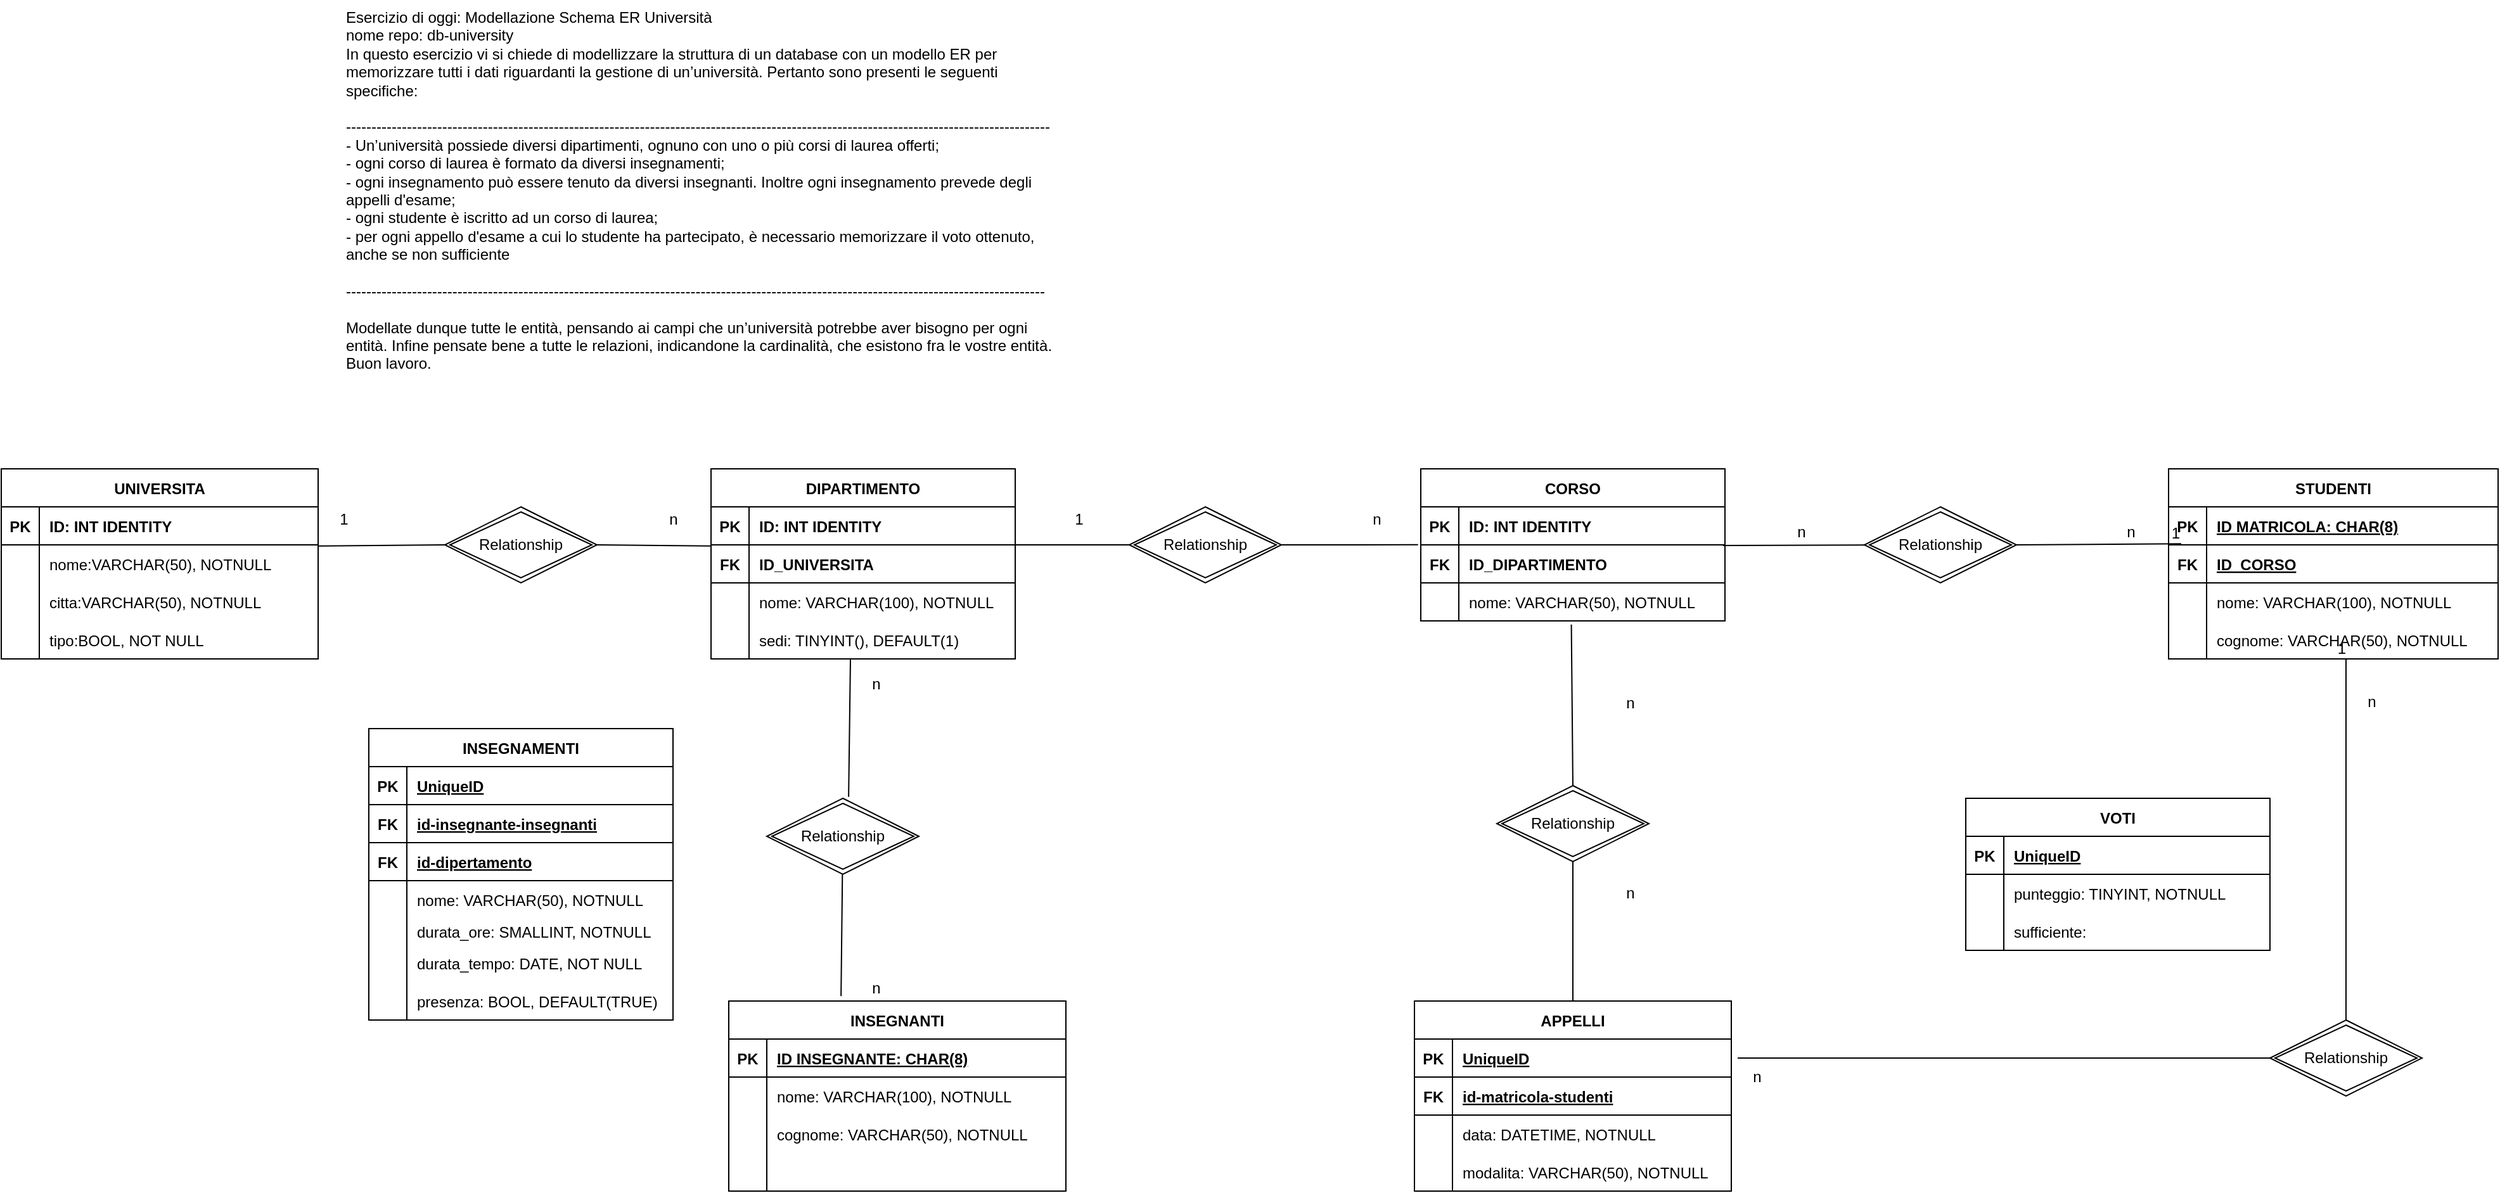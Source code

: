 <mxfile version="20.7.3" type="device" pages="2"><diagram id="l1JfomQBx6-PSJpJHyX_" name="Pagina-1"><mxGraphModel dx="3055" dy="1168" grid="1" gridSize="10" guides="1" tooltips="1" connect="1" arrows="1" fold="1" page="1" pageScale="1" pageWidth="827" pageHeight="1169" math="0" shadow="0"><root><mxCell id="0"/><mxCell id="1" parent="0"/><mxCell id="r5b_RyFG96KMBuVX0cpk-1" value="Esercizio di oggi: Modellazione Schema ER Università&lt;br&gt;nome repo: db-university&lt;br&gt;In questo esercizio vi si chiede di modellizzare la struttura di un database con un modello ER per memorizzare tutti i dati riguardanti la gestione di un’università. Pertanto sono presenti le seguenti specifiche:&lt;br&gt;&lt;br&gt;-------------------------------------------------------------------------------------------------------------------------------------------&lt;br&gt;- Un’università possiede diversi dipartimenti, ognuno con uno o più corsi di laurea offerti;&lt;br&gt;- ogni corso di laurea è formato da diversi insegnamenti;&lt;br&gt;- ogni insegnamento può essere tenuto da diversi insegnanti. Inoltre ogni insegnamento prevede degli appelli d'esame;&lt;br&gt;- ogni studente è iscritto ad un corso di laurea;&lt;br&gt;- per ogni appello d'esame a cui lo studente ha partecipato, è necessario memorizzare il voto ottenuto, anche se non sufficiente&lt;br&gt;&lt;br&gt;------------------------------------------------------------------------------------------------------------------------------------------&lt;br&gt;&lt;br&gt;Modellate dunque tutte le entità, pensando ai campi che un’università potrebbe aver bisogno per ogni entità. Infine pensate bene a tutte le relazioni, indicandone la cardinalità, che esistono fra le vostre entità.&lt;br&gt;Buon lavoro." style="text;whiteSpace=wrap;html=1;movable=0;resizable=0;rotatable=0;deletable=0;editable=0;connectable=0;" parent="1" vertex="1"><mxGeometry x="20" y="30" width="560" height="250" as="geometry"/></mxCell><mxCell id="r5b_RyFG96KMBuVX0cpk-8" value="UNIVERSITA" style="shape=table;startSize=30;container=1;collapsible=1;childLayout=tableLayout;fixedRows=1;rowLines=0;fontStyle=1;align=center;resizeLast=1;movable=1;resizable=1;rotatable=1;deletable=1;editable=1;connectable=1;" parent="1" vertex="1"><mxGeometry x="-250" y="400" width="250" height="150" as="geometry"/></mxCell><mxCell id="r5b_RyFG96KMBuVX0cpk-9" value="" style="shape=tableRow;horizontal=0;startSize=0;swimlaneHead=0;swimlaneBody=0;fillColor=none;collapsible=0;dropTarget=0;points=[[0,0.5],[1,0.5]];portConstraint=eastwest;top=0;left=0;right=0;bottom=1;movable=1;resizable=1;rotatable=1;deletable=1;editable=1;connectable=1;" parent="r5b_RyFG96KMBuVX0cpk-8" vertex="1"><mxGeometry y="30" width="250" height="30" as="geometry"/></mxCell><mxCell id="r5b_RyFG96KMBuVX0cpk-10" value="PK" style="shape=partialRectangle;connectable=1;fillColor=none;top=0;left=0;bottom=0;right=0;fontStyle=1;overflow=hidden;movable=1;resizable=1;rotatable=1;deletable=1;editable=1;" parent="r5b_RyFG96KMBuVX0cpk-9" vertex="1"><mxGeometry width="30" height="30" as="geometry"><mxRectangle width="30" height="30" as="alternateBounds"/></mxGeometry></mxCell><mxCell id="r5b_RyFG96KMBuVX0cpk-11" value="ID: INT IDENTITY" style="shape=partialRectangle;connectable=1;fillColor=none;top=0;left=0;bottom=0;right=0;align=left;spacingLeft=6;fontStyle=1;overflow=hidden;movable=1;resizable=1;rotatable=1;deletable=1;editable=1;" parent="r5b_RyFG96KMBuVX0cpk-9" vertex="1"><mxGeometry x="30" width="220" height="30" as="geometry"><mxRectangle width="220" height="30" as="alternateBounds"/></mxGeometry></mxCell><mxCell id="r5b_RyFG96KMBuVX0cpk-12" value="" style="shape=tableRow;horizontal=0;startSize=0;swimlaneHead=0;swimlaneBody=0;fillColor=none;collapsible=0;dropTarget=0;points=[[0,0.5],[1,0.5]];portConstraint=eastwest;top=0;left=0;right=0;bottom=0;movable=1;resizable=1;rotatable=1;deletable=1;editable=1;connectable=1;" parent="r5b_RyFG96KMBuVX0cpk-8" vertex="1"><mxGeometry y="60" width="250" height="30" as="geometry"/></mxCell><mxCell id="r5b_RyFG96KMBuVX0cpk-13" value="" style="shape=partialRectangle;connectable=1;fillColor=none;top=0;left=0;bottom=0;right=0;editable=1;overflow=hidden;movable=1;resizable=1;rotatable=1;deletable=1;" parent="r5b_RyFG96KMBuVX0cpk-12" vertex="1"><mxGeometry width="30" height="30" as="geometry"><mxRectangle width="30" height="30" as="alternateBounds"/></mxGeometry></mxCell><mxCell id="r5b_RyFG96KMBuVX0cpk-14" value="nome:VARCHAR(50), NOTNULL" style="shape=partialRectangle;connectable=1;fillColor=none;top=0;left=0;bottom=0;right=0;align=left;spacingLeft=6;overflow=hidden;movable=1;resizable=1;rotatable=1;deletable=1;editable=1;" parent="r5b_RyFG96KMBuVX0cpk-12" vertex="1"><mxGeometry x="30" width="220" height="30" as="geometry"><mxRectangle width="220" height="30" as="alternateBounds"/></mxGeometry></mxCell><mxCell id="r5b_RyFG96KMBuVX0cpk-15" value="" style="shape=tableRow;horizontal=0;startSize=0;swimlaneHead=0;swimlaneBody=0;fillColor=none;collapsible=0;dropTarget=0;points=[[0,0.5],[1,0.5]];portConstraint=eastwest;top=0;left=0;right=0;bottom=0;movable=1;resizable=1;rotatable=1;deletable=1;editable=1;connectable=1;" parent="r5b_RyFG96KMBuVX0cpk-8" vertex="1"><mxGeometry y="90" width="250" height="30" as="geometry"/></mxCell><mxCell id="r5b_RyFG96KMBuVX0cpk-16" value="" style="shape=partialRectangle;connectable=1;fillColor=none;top=0;left=0;bottom=0;right=0;editable=1;overflow=hidden;movable=1;resizable=1;rotatable=1;deletable=1;" parent="r5b_RyFG96KMBuVX0cpk-15" vertex="1"><mxGeometry width="30" height="30" as="geometry"><mxRectangle width="30" height="30" as="alternateBounds"/></mxGeometry></mxCell><mxCell id="r5b_RyFG96KMBuVX0cpk-17" value="citta:VARCHAR(50), NOTNULL" style="shape=partialRectangle;connectable=1;fillColor=none;top=0;left=0;bottom=0;right=0;align=left;spacingLeft=6;overflow=hidden;movable=1;resizable=1;rotatable=1;deletable=1;editable=1;" parent="r5b_RyFG96KMBuVX0cpk-15" vertex="1"><mxGeometry x="30" width="220" height="30" as="geometry"><mxRectangle width="220" height="30" as="alternateBounds"/></mxGeometry></mxCell><mxCell id="r5b_RyFG96KMBuVX0cpk-18" value="" style="shape=tableRow;horizontal=0;startSize=0;swimlaneHead=0;swimlaneBody=0;fillColor=none;collapsible=0;dropTarget=0;points=[[0,0.5],[1,0.5]];portConstraint=eastwest;top=0;left=0;right=0;bottom=0;movable=1;resizable=1;rotatable=1;deletable=1;editable=1;connectable=1;" parent="r5b_RyFG96KMBuVX0cpk-8" vertex="1"><mxGeometry y="120" width="250" height="30" as="geometry"/></mxCell><mxCell id="r5b_RyFG96KMBuVX0cpk-19" value="" style="shape=partialRectangle;connectable=1;fillColor=none;top=0;left=0;bottom=0;right=0;editable=1;overflow=hidden;movable=1;resizable=1;rotatable=1;deletable=1;" parent="r5b_RyFG96KMBuVX0cpk-18" vertex="1"><mxGeometry width="30" height="30" as="geometry"><mxRectangle width="30" height="30" as="alternateBounds"/></mxGeometry></mxCell><mxCell id="r5b_RyFG96KMBuVX0cpk-20" value="tipo:BOOL, NOT NULL" style="shape=partialRectangle;connectable=1;fillColor=none;top=0;left=0;bottom=0;right=0;align=left;spacingLeft=6;overflow=hidden;movable=1;resizable=1;rotatable=1;deletable=1;editable=1;" parent="r5b_RyFG96KMBuVX0cpk-18" vertex="1"><mxGeometry x="30" width="220" height="30" as="geometry"><mxRectangle width="220" height="30" as="alternateBounds"/></mxGeometry></mxCell><mxCell id="r5b_RyFG96KMBuVX0cpk-27" value="DIPARTIMENTO" style="shape=table;startSize=30;container=1;collapsible=1;childLayout=tableLayout;fixedRows=1;rowLines=0;fontStyle=1;align=center;resizeLast=1;movable=1;resizable=1;rotatable=1;deletable=1;editable=1;connectable=1;" parent="1" vertex="1"><mxGeometry x="310" y="400" width="240" height="150" as="geometry"/></mxCell><mxCell id="r5b_RyFG96KMBuVX0cpk-28" value="" style="shape=tableRow;horizontal=0;startSize=0;swimlaneHead=0;swimlaneBody=0;fillColor=none;collapsible=0;dropTarget=0;points=[[0,0.5],[1,0.5]];portConstraint=eastwest;top=0;left=0;right=0;bottom=1;movable=1;resizable=1;rotatable=1;deletable=1;editable=1;connectable=1;" parent="r5b_RyFG96KMBuVX0cpk-27" vertex="1"><mxGeometry y="30" width="240" height="30" as="geometry"/></mxCell><mxCell id="r5b_RyFG96KMBuVX0cpk-29" value="PK" style="shape=partialRectangle;connectable=1;fillColor=none;top=0;left=0;bottom=0;right=0;fontStyle=1;overflow=hidden;movable=1;resizable=1;rotatable=1;deletable=1;editable=1;" parent="r5b_RyFG96KMBuVX0cpk-28" vertex="1"><mxGeometry width="30" height="30" as="geometry"><mxRectangle width="30" height="30" as="alternateBounds"/></mxGeometry></mxCell><mxCell id="r5b_RyFG96KMBuVX0cpk-30" value="ID: INT IDENTITY" style="shape=partialRectangle;connectable=1;fillColor=none;top=0;left=0;bottom=0;right=0;align=left;spacingLeft=6;fontStyle=1;overflow=hidden;movable=1;resizable=1;rotatable=1;deletable=1;editable=1;" parent="r5b_RyFG96KMBuVX0cpk-28" vertex="1"><mxGeometry x="30" width="210" height="30" as="geometry"><mxRectangle width="210" height="30" as="alternateBounds"/></mxGeometry></mxCell><mxCell id="r5b_RyFG96KMBuVX0cpk-206" style="shape=tableRow;horizontal=0;startSize=0;swimlaneHead=0;swimlaneBody=0;fillColor=none;collapsible=0;dropTarget=0;points=[[0,0.5],[1,0.5]];portConstraint=eastwest;top=0;left=0;right=0;bottom=1;movable=1;resizable=1;rotatable=1;deletable=1;editable=1;connectable=1;" parent="r5b_RyFG96KMBuVX0cpk-27" vertex="1"><mxGeometry y="60" width="240" height="30" as="geometry"/></mxCell><mxCell id="r5b_RyFG96KMBuVX0cpk-207" value="FK" style="shape=partialRectangle;connectable=1;fillColor=none;top=0;left=0;bottom=0;right=0;fontStyle=1;overflow=hidden;movable=1;resizable=1;rotatable=1;deletable=1;editable=1;" parent="r5b_RyFG96KMBuVX0cpk-206" vertex="1"><mxGeometry width="30" height="30" as="geometry"><mxRectangle width="30" height="30" as="alternateBounds"/></mxGeometry></mxCell><mxCell id="r5b_RyFG96KMBuVX0cpk-208" value="ID_UNIVERSITA" style="shape=partialRectangle;connectable=1;fillColor=none;top=0;left=0;bottom=0;right=0;align=left;spacingLeft=6;fontStyle=1;overflow=hidden;movable=1;resizable=1;rotatable=1;deletable=1;editable=1;" parent="r5b_RyFG96KMBuVX0cpk-206" vertex="1"><mxGeometry x="30" width="210" height="30" as="geometry"><mxRectangle width="210" height="30" as="alternateBounds"/></mxGeometry></mxCell><mxCell id="r5b_RyFG96KMBuVX0cpk-31" value="" style="shape=tableRow;horizontal=0;startSize=0;swimlaneHead=0;swimlaneBody=0;fillColor=none;collapsible=0;dropTarget=0;points=[[0,0.5],[1,0.5]];portConstraint=eastwest;top=0;left=0;right=0;bottom=0;movable=1;resizable=1;rotatable=1;deletable=1;editable=1;connectable=1;" parent="r5b_RyFG96KMBuVX0cpk-27" vertex="1"><mxGeometry y="90" width="240" height="30" as="geometry"/></mxCell><mxCell id="r5b_RyFG96KMBuVX0cpk-32" value="" style="shape=partialRectangle;connectable=1;fillColor=none;top=0;left=0;bottom=0;right=0;editable=1;overflow=hidden;movable=1;resizable=1;rotatable=1;deletable=1;" parent="r5b_RyFG96KMBuVX0cpk-31" vertex="1"><mxGeometry width="30" height="30" as="geometry"><mxRectangle width="30" height="30" as="alternateBounds"/></mxGeometry></mxCell><mxCell id="r5b_RyFG96KMBuVX0cpk-33" value="nome: VARCHAR(100), NOTNULL " style="shape=partialRectangle;connectable=1;fillColor=none;top=0;left=0;bottom=0;right=0;align=left;spacingLeft=6;overflow=hidden;movable=1;resizable=1;rotatable=1;deletable=1;editable=1;" parent="r5b_RyFG96KMBuVX0cpk-31" vertex="1"><mxGeometry x="30" width="210" height="30" as="geometry"><mxRectangle width="210" height="30" as="alternateBounds"/></mxGeometry></mxCell><mxCell id="r5b_RyFG96KMBuVX0cpk-34" value="" style="shape=tableRow;horizontal=0;startSize=0;swimlaneHead=0;swimlaneBody=0;fillColor=none;collapsible=0;dropTarget=0;points=[[0,0.5],[1,0.5]];portConstraint=eastwest;top=0;left=0;right=0;bottom=0;movable=1;resizable=1;rotatable=1;deletable=1;editable=1;connectable=1;" parent="r5b_RyFG96KMBuVX0cpk-27" vertex="1"><mxGeometry y="120" width="240" height="30" as="geometry"/></mxCell><mxCell id="r5b_RyFG96KMBuVX0cpk-35" value="" style="shape=partialRectangle;connectable=1;fillColor=none;top=0;left=0;bottom=0;right=0;editable=1;overflow=hidden;movable=1;resizable=1;rotatable=1;deletable=1;" parent="r5b_RyFG96KMBuVX0cpk-34" vertex="1"><mxGeometry width="30" height="30" as="geometry"><mxRectangle width="30" height="30" as="alternateBounds"/></mxGeometry></mxCell><mxCell id="r5b_RyFG96KMBuVX0cpk-36" value="sedi: TINYINT(), DEFAULT(1)" style="shape=partialRectangle;connectable=1;fillColor=none;top=0;left=0;bottom=0;right=0;align=left;spacingLeft=6;overflow=hidden;movable=1;resizable=1;rotatable=1;deletable=1;editable=1;" parent="r5b_RyFG96KMBuVX0cpk-34" vertex="1"><mxGeometry x="30" width="210" height="30" as="geometry"><mxRectangle width="210" height="30" as="alternateBounds"/></mxGeometry></mxCell><mxCell id="r5b_RyFG96KMBuVX0cpk-46" value="CORSO" style="shape=table;startSize=30;container=1;collapsible=1;childLayout=tableLayout;fixedRows=1;rowLines=0;fontStyle=1;align=center;resizeLast=1;movable=1;resizable=1;rotatable=1;deletable=1;editable=1;connectable=1;" parent="1" vertex="1"><mxGeometry x="870" y="400" width="240" height="120" as="geometry"/></mxCell><mxCell id="r5b_RyFG96KMBuVX0cpk-47" value="" style="shape=tableRow;horizontal=0;startSize=0;swimlaneHead=0;swimlaneBody=0;fillColor=none;collapsible=0;dropTarget=0;points=[[0,0.5],[1,0.5]];portConstraint=eastwest;top=0;left=0;right=0;bottom=1;movable=1;resizable=1;rotatable=1;deletable=1;editable=1;connectable=1;" parent="r5b_RyFG96KMBuVX0cpk-46" vertex="1"><mxGeometry y="30" width="240" height="30" as="geometry"/></mxCell><mxCell id="r5b_RyFG96KMBuVX0cpk-48" value="PK" style="shape=partialRectangle;connectable=1;fillColor=none;top=0;left=0;bottom=0;right=0;fontStyle=1;overflow=hidden;movable=1;resizable=1;rotatable=1;deletable=1;editable=1;" parent="r5b_RyFG96KMBuVX0cpk-47" vertex="1"><mxGeometry width="30" height="30" as="geometry"><mxRectangle width="30" height="30" as="alternateBounds"/></mxGeometry></mxCell><mxCell id="r5b_RyFG96KMBuVX0cpk-49" value="ID: INT IDENTITY" style="shape=partialRectangle;connectable=1;fillColor=none;top=0;left=0;bottom=0;right=0;align=left;spacingLeft=6;fontStyle=1;overflow=hidden;movable=1;resizable=1;rotatable=1;deletable=1;editable=1;" parent="r5b_RyFG96KMBuVX0cpk-47" vertex="1"><mxGeometry x="30" width="210" height="30" as="geometry"><mxRectangle width="210" height="30" as="alternateBounds"/></mxGeometry></mxCell><mxCell id="r5b_RyFG96KMBuVX0cpk-200" style="shape=tableRow;horizontal=0;startSize=0;swimlaneHead=0;swimlaneBody=0;fillColor=none;collapsible=0;dropTarget=0;points=[[0,0.5],[1,0.5]];portConstraint=eastwest;top=0;left=0;right=0;bottom=1;movable=1;resizable=1;rotatable=1;deletable=1;editable=1;connectable=1;" parent="r5b_RyFG96KMBuVX0cpk-46" vertex="1"><mxGeometry y="60" width="240" height="30" as="geometry"/></mxCell><mxCell id="r5b_RyFG96KMBuVX0cpk-201" value="FK" style="shape=partialRectangle;connectable=1;fillColor=none;top=0;left=0;bottom=0;right=0;fontStyle=1;overflow=hidden;movable=1;resizable=1;rotatable=1;deletable=1;editable=1;" parent="r5b_RyFG96KMBuVX0cpk-200" vertex="1"><mxGeometry width="30" height="30" as="geometry"><mxRectangle width="30" height="30" as="alternateBounds"/></mxGeometry></mxCell><mxCell id="r5b_RyFG96KMBuVX0cpk-202" value="ID_DIPARTIMENTO" style="shape=partialRectangle;connectable=1;fillColor=none;top=0;left=0;bottom=0;right=0;align=left;spacingLeft=6;fontStyle=1;overflow=hidden;movable=1;resizable=1;rotatable=1;deletable=1;editable=1;" parent="r5b_RyFG96KMBuVX0cpk-200" vertex="1"><mxGeometry x="30" width="210" height="30" as="geometry"><mxRectangle width="210" height="30" as="alternateBounds"/></mxGeometry></mxCell><mxCell id="r5b_RyFG96KMBuVX0cpk-50" value="" style="shape=tableRow;horizontal=0;startSize=0;swimlaneHead=0;swimlaneBody=0;fillColor=none;collapsible=0;dropTarget=0;points=[[0,0.5],[1,0.5]];portConstraint=eastwest;top=0;left=0;right=0;bottom=0;movable=1;resizable=1;rotatable=1;deletable=1;editable=1;connectable=1;" parent="r5b_RyFG96KMBuVX0cpk-46" vertex="1"><mxGeometry y="90" width="240" height="30" as="geometry"/></mxCell><mxCell id="r5b_RyFG96KMBuVX0cpk-51" value="" style="shape=partialRectangle;connectable=1;fillColor=none;top=0;left=0;bottom=0;right=0;editable=1;overflow=hidden;movable=1;resizable=1;rotatable=1;deletable=1;" parent="r5b_RyFG96KMBuVX0cpk-50" vertex="1"><mxGeometry width="30" height="30" as="geometry"><mxRectangle width="30" height="30" as="alternateBounds"/></mxGeometry></mxCell><mxCell id="r5b_RyFG96KMBuVX0cpk-52" value="nome: VARCHAR(50), NOTNULL" style="shape=partialRectangle;connectable=1;fillColor=none;top=0;left=0;bottom=0;right=0;align=left;spacingLeft=6;overflow=hidden;movable=1;resizable=1;rotatable=1;deletable=1;editable=1;" parent="r5b_RyFG96KMBuVX0cpk-50" vertex="1"><mxGeometry x="30" width="210" height="30" as="geometry"><mxRectangle width="210" height="30" as="alternateBounds"/></mxGeometry></mxCell><mxCell id="r5b_RyFG96KMBuVX0cpk-65" value="INSEGNAMENTI" style="shape=table;startSize=30;container=1;collapsible=1;childLayout=tableLayout;fixedRows=1;rowLines=0;fontStyle=1;align=center;resizeLast=1;movable=1;resizable=1;rotatable=1;deletable=1;editable=1;connectable=1;" parent="1" vertex="1"><mxGeometry x="40" y="605" width="240" height="230" as="geometry"/></mxCell><mxCell id="r5b_RyFG96KMBuVX0cpk-66" value="" style="shape=tableRow;horizontal=0;startSize=0;swimlaneHead=0;swimlaneBody=0;fillColor=none;collapsible=0;dropTarget=0;points=[[0,0.5],[1,0.5]];portConstraint=eastwest;top=0;left=0;right=0;bottom=1;movable=1;resizable=1;rotatable=1;deletable=1;editable=1;connectable=1;" parent="r5b_RyFG96KMBuVX0cpk-65" vertex="1"><mxGeometry y="30" width="240" height="30" as="geometry"/></mxCell><mxCell id="r5b_RyFG96KMBuVX0cpk-67" value="PK" style="shape=partialRectangle;connectable=1;fillColor=none;top=0;left=0;bottom=0;right=0;fontStyle=1;overflow=hidden;movable=1;resizable=1;rotatable=1;deletable=1;editable=1;" parent="r5b_RyFG96KMBuVX0cpk-66" vertex="1"><mxGeometry width="30" height="30" as="geometry"><mxRectangle width="30" height="30" as="alternateBounds"/></mxGeometry></mxCell><mxCell id="r5b_RyFG96KMBuVX0cpk-68" value="UniqueID" style="shape=partialRectangle;connectable=1;fillColor=none;top=0;left=0;bottom=0;right=0;align=left;spacingLeft=6;fontStyle=5;overflow=hidden;movable=1;resizable=1;rotatable=1;deletable=1;editable=1;" parent="r5b_RyFG96KMBuVX0cpk-66" vertex="1"><mxGeometry x="30" width="210" height="30" as="geometry"><mxRectangle width="210" height="30" as="alternateBounds"/></mxGeometry></mxCell><mxCell id="wbvOra6GbqyGKABL750q-1" style="shape=tableRow;horizontal=0;startSize=0;swimlaneHead=0;swimlaneBody=0;fillColor=none;collapsible=0;dropTarget=0;points=[[0,0.5],[1,0.5]];portConstraint=eastwest;top=0;left=0;right=0;bottom=1;movable=1;resizable=1;rotatable=1;deletable=1;editable=1;connectable=1;" vertex="1" parent="r5b_RyFG96KMBuVX0cpk-65"><mxGeometry y="60" width="240" height="30" as="geometry"/></mxCell><mxCell id="wbvOra6GbqyGKABL750q-2" value="FK" style="shape=partialRectangle;connectable=1;fillColor=none;top=0;left=0;bottom=0;right=0;fontStyle=1;overflow=hidden;movable=1;resizable=1;rotatable=1;deletable=1;editable=1;" vertex="1" parent="wbvOra6GbqyGKABL750q-1"><mxGeometry width="30" height="30" as="geometry"><mxRectangle width="30" height="30" as="alternateBounds"/></mxGeometry></mxCell><mxCell id="wbvOra6GbqyGKABL750q-3" value="id-insegnante-insegnanti" style="shape=partialRectangle;connectable=1;fillColor=none;top=0;left=0;bottom=0;right=0;align=left;spacingLeft=6;fontStyle=5;overflow=hidden;movable=1;resizable=1;rotatable=1;deletable=1;editable=1;" vertex="1" parent="wbvOra6GbqyGKABL750q-1"><mxGeometry x="30" width="210" height="30" as="geometry"><mxRectangle width="210" height="30" as="alternateBounds"/></mxGeometry></mxCell><mxCell id="wbvOra6GbqyGKABL750q-5" style="shape=tableRow;horizontal=0;startSize=0;swimlaneHead=0;swimlaneBody=0;fillColor=none;collapsible=0;dropTarget=0;points=[[0,0.5],[1,0.5]];portConstraint=eastwest;top=0;left=0;right=0;bottom=1;movable=1;resizable=1;rotatable=1;deletable=1;editable=1;connectable=1;" vertex="1" parent="r5b_RyFG96KMBuVX0cpk-65"><mxGeometry y="90" width="240" height="30" as="geometry"/></mxCell><mxCell id="wbvOra6GbqyGKABL750q-6" value="FK" style="shape=partialRectangle;connectable=1;fillColor=none;top=0;left=0;bottom=0;right=0;fontStyle=1;overflow=hidden;movable=1;resizable=1;rotatable=1;deletable=1;editable=1;" vertex="1" parent="wbvOra6GbqyGKABL750q-5"><mxGeometry width="30" height="30" as="geometry"><mxRectangle width="30" height="30" as="alternateBounds"/></mxGeometry></mxCell><mxCell id="wbvOra6GbqyGKABL750q-7" value="id-dipertamento" style="shape=partialRectangle;connectable=1;fillColor=none;top=0;left=0;bottom=0;right=0;align=left;spacingLeft=6;fontStyle=5;overflow=hidden;movable=1;resizable=1;rotatable=1;deletable=1;editable=1;" vertex="1" parent="wbvOra6GbqyGKABL750q-5"><mxGeometry x="30" width="210" height="30" as="geometry"><mxRectangle width="210" height="30" as="alternateBounds"/></mxGeometry></mxCell><mxCell id="r5b_RyFG96KMBuVX0cpk-69" value="" style="shape=tableRow;horizontal=0;startSize=0;swimlaneHead=0;swimlaneBody=0;fillColor=none;collapsible=0;dropTarget=0;points=[[0,0.5],[1,0.5]];portConstraint=eastwest;top=0;left=0;right=0;bottom=0;movable=1;resizable=1;rotatable=1;deletable=1;editable=1;connectable=1;" parent="r5b_RyFG96KMBuVX0cpk-65" vertex="1"><mxGeometry y="120" width="240" height="30" as="geometry"/></mxCell><mxCell id="r5b_RyFG96KMBuVX0cpk-70" value="" style="shape=partialRectangle;connectable=1;fillColor=none;top=0;left=0;bottom=0;right=0;editable=1;overflow=hidden;movable=1;resizable=1;rotatable=1;deletable=1;" parent="r5b_RyFG96KMBuVX0cpk-69" vertex="1"><mxGeometry width="30" height="30" as="geometry"><mxRectangle width="30" height="30" as="alternateBounds"/></mxGeometry></mxCell><mxCell id="r5b_RyFG96KMBuVX0cpk-71" value="nome: VARCHAR(50), NOTNULL" style="shape=partialRectangle;connectable=1;fillColor=none;top=0;left=0;bottom=0;right=0;align=left;spacingLeft=6;overflow=hidden;movable=1;resizable=1;rotatable=1;deletable=1;editable=1;" parent="r5b_RyFG96KMBuVX0cpk-69" vertex="1"><mxGeometry x="30" width="210" height="30" as="geometry"><mxRectangle width="210" height="30" as="alternateBounds"/></mxGeometry></mxCell><mxCell id="r5b_RyFG96KMBuVX0cpk-72" value="" style="shape=tableRow;horizontal=0;startSize=0;swimlaneHead=0;swimlaneBody=0;fillColor=none;collapsible=0;dropTarget=0;points=[[0,0.5],[1,0.5]];portConstraint=eastwest;top=0;left=0;right=0;bottom=0;movable=1;resizable=1;rotatable=1;deletable=1;editable=1;connectable=1;" parent="r5b_RyFG96KMBuVX0cpk-65" vertex="1"><mxGeometry y="150" width="240" height="20" as="geometry"/></mxCell><mxCell id="r5b_RyFG96KMBuVX0cpk-73" value="" style="shape=partialRectangle;connectable=1;fillColor=none;top=0;left=0;bottom=0;right=0;editable=1;overflow=hidden;movable=1;resizable=1;rotatable=1;deletable=1;" parent="r5b_RyFG96KMBuVX0cpk-72" vertex="1"><mxGeometry width="30" height="20" as="geometry"><mxRectangle width="30" height="20" as="alternateBounds"/></mxGeometry></mxCell><mxCell id="r5b_RyFG96KMBuVX0cpk-74" value="durata_ore: SMALLINT, NOTNULL" style="shape=partialRectangle;connectable=1;fillColor=none;top=0;left=0;bottom=0;right=0;align=left;spacingLeft=6;overflow=hidden;movable=1;resizable=1;rotatable=1;deletable=1;editable=1;" parent="r5b_RyFG96KMBuVX0cpk-72" vertex="1"><mxGeometry x="30" width="210" height="20" as="geometry"><mxRectangle width="210" height="20" as="alternateBounds"/></mxGeometry></mxCell><mxCell id="r5b_RyFG96KMBuVX0cpk-75" value="" style="shape=tableRow;horizontal=0;startSize=0;swimlaneHead=0;swimlaneBody=0;fillColor=none;collapsible=0;dropTarget=0;points=[[0,0.5],[1,0.5]];portConstraint=eastwest;top=0;left=0;right=0;bottom=0;movable=1;resizable=1;rotatable=1;deletable=1;editable=1;connectable=1;" parent="r5b_RyFG96KMBuVX0cpk-65" vertex="1"><mxGeometry y="170" width="240" height="30" as="geometry"/></mxCell><mxCell id="r5b_RyFG96KMBuVX0cpk-76" value="" style="shape=partialRectangle;connectable=1;fillColor=none;top=0;left=0;bottom=0;right=0;editable=1;overflow=hidden;movable=1;resizable=1;rotatable=1;deletable=1;" parent="r5b_RyFG96KMBuVX0cpk-75" vertex="1"><mxGeometry width="30" height="30" as="geometry"><mxRectangle width="30" height="30" as="alternateBounds"/></mxGeometry></mxCell><mxCell id="r5b_RyFG96KMBuVX0cpk-77" value="durata_tempo: DATE, NOT NULL" style="shape=partialRectangle;connectable=1;fillColor=none;top=0;left=0;bottom=0;right=0;align=left;spacingLeft=6;overflow=hidden;movable=1;resizable=1;rotatable=1;deletable=1;editable=1;" parent="r5b_RyFG96KMBuVX0cpk-75" vertex="1"><mxGeometry x="30" width="210" height="30" as="geometry"><mxRectangle width="210" height="30" as="alternateBounds"/></mxGeometry></mxCell><mxCell id="r5b_RyFG96KMBuVX0cpk-242" style="shape=tableRow;horizontal=0;startSize=0;swimlaneHead=0;swimlaneBody=0;fillColor=none;collapsible=0;dropTarget=0;points=[[0,0.5],[1,0.5]];portConstraint=eastwest;top=0;left=0;right=0;bottom=0;movable=1;resizable=1;rotatable=1;deletable=1;editable=1;connectable=1;" parent="r5b_RyFG96KMBuVX0cpk-65" vertex="1"><mxGeometry y="200" width="240" height="30" as="geometry"/></mxCell><mxCell id="r5b_RyFG96KMBuVX0cpk-243" style="shape=partialRectangle;connectable=1;fillColor=none;top=0;left=0;bottom=0;right=0;editable=1;overflow=hidden;movable=1;resizable=1;rotatable=1;deletable=1;" parent="r5b_RyFG96KMBuVX0cpk-242" vertex="1"><mxGeometry width="30" height="30" as="geometry"><mxRectangle width="30" height="30" as="alternateBounds"/></mxGeometry></mxCell><mxCell id="r5b_RyFG96KMBuVX0cpk-244" value="presenza: BOOL, DEFAULT(TRUE)" style="shape=partialRectangle;connectable=1;fillColor=none;top=0;left=0;bottom=0;right=0;align=left;spacingLeft=6;overflow=hidden;movable=1;resizable=1;rotatable=1;deletable=1;editable=1;" parent="r5b_RyFG96KMBuVX0cpk-242" vertex="1"><mxGeometry x="30" width="210" height="30" as="geometry"><mxRectangle width="210" height="30" as="alternateBounds"/></mxGeometry></mxCell><mxCell id="r5b_RyFG96KMBuVX0cpk-84" value="APPELLI" style="shape=table;startSize=30;container=1;collapsible=1;childLayout=tableLayout;fixedRows=1;rowLines=0;fontStyle=1;align=center;resizeLast=1;movable=1;resizable=1;rotatable=1;deletable=1;editable=1;connectable=1;" parent="1" vertex="1"><mxGeometry x="865" y="820" width="250" height="150" as="geometry"/></mxCell><mxCell id="r5b_RyFG96KMBuVX0cpk-85" value="" style="shape=tableRow;horizontal=0;startSize=0;swimlaneHead=0;swimlaneBody=0;fillColor=none;collapsible=0;dropTarget=0;points=[[0,0.5],[1,0.5]];portConstraint=eastwest;top=0;left=0;right=0;bottom=1;movable=1;resizable=1;rotatable=1;deletable=1;editable=1;connectable=1;" parent="r5b_RyFG96KMBuVX0cpk-84" vertex="1"><mxGeometry y="30" width="250" height="30" as="geometry"/></mxCell><mxCell id="r5b_RyFG96KMBuVX0cpk-86" value="PK" style="shape=partialRectangle;connectable=1;fillColor=none;top=0;left=0;bottom=0;right=0;fontStyle=1;overflow=hidden;movable=1;resizable=1;rotatable=1;deletable=1;editable=1;" parent="r5b_RyFG96KMBuVX0cpk-85" vertex="1"><mxGeometry width="30" height="30" as="geometry"><mxRectangle width="30" height="30" as="alternateBounds"/></mxGeometry></mxCell><mxCell id="r5b_RyFG96KMBuVX0cpk-87" value="UniqueID" style="shape=partialRectangle;connectable=1;fillColor=none;top=0;left=0;bottom=0;right=0;align=left;spacingLeft=6;fontStyle=5;overflow=hidden;movable=1;resizable=1;rotatable=1;deletable=1;editable=1;" parent="r5b_RyFG96KMBuVX0cpk-85" vertex="1"><mxGeometry x="30" width="220" height="30" as="geometry"><mxRectangle width="220" height="30" as="alternateBounds"/></mxGeometry></mxCell><mxCell id="orzDSMpLaK-OCM1_sJ9h-1" style="shape=tableRow;horizontal=0;startSize=0;swimlaneHead=0;swimlaneBody=0;fillColor=none;collapsible=0;dropTarget=0;points=[[0,0.5],[1,0.5]];portConstraint=eastwest;top=0;left=0;right=0;bottom=1;movable=1;resizable=1;rotatable=1;deletable=1;editable=1;connectable=1;" vertex="1" parent="r5b_RyFG96KMBuVX0cpk-84"><mxGeometry y="60" width="250" height="30" as="geometry"/></mxCell><mxCell id="orzDSMpLaK-OCM1_sJ9h-2" value="FK" style="shape=partialRectangle;connectable=1;fillColor=none;top=0;left=0;bottom=0;right=0;fontStyle=1;overflow=hidden;movable=1;resizable=1;rotatable=1;deletable=1;editable=1;" vertex="1" parent="orzDSMpLaK-OCM1_sJ9h-1"><mxGeometry width="30" height="30" as="geometry"><mxRectangle width="30" height="30" as="alternateBounds"/></mxGeometry></mxCell><mxCell id="orzDSMpLaK-OCM1_sJ9h-3" value="id-matricola-studenti" style="shape=partialRectangle;connectable=1;fillColor=none;top=0;left=0;bottom=0;right=0;align=left;spacingLeft=6;fontStyle=5;overflow=hidden;movable=1;resizable=1;rotatable=1;deletable=1;editable=1;" vertex="1" parent="orzDSMpLaK-OCM1_sJ9h-1"><mxGeometry x="30" width="220" height="30" as="geometry"><mxRectangle width="220" height="30" as="alternateBounds"/></mxGeometry></mxCell><mxCell id="r5b_RyFG96KMBuVX0cpk-88" value="" style="shape=tableRow;horizontal=0;startSize=0;swimlaneHead=0;swimlaneBody=0;fillColor=none;collapsible=0;dropTarget=0;points=[[0,0.5],[1,0.5]];portConstraint=eastwest;top=0;left=0;right=0;bottom=0;movable=1;resizable=1;rotatable=1;deletable=1;editable=1;connectable=1;" parent="r5b_RyFG96KMBuVX0cpk-84" vertex="1"><mxGeometry y="90" width="250" height="30" as="geometry"/></mxCell><mxCell id="r5b_RyFG96KMBuVX0cpk-89" value="" style="shape=partialRectangle;connectable=1;fillColor=none;top=0;left=0;bottom=0;right=0;editable=1;overflow=hidden;movable=1;resizable=1;rotatable=1;deletable=1;" parent="r5b_RyFG96KMBuVX0cpk-88" vertex="1"><mxGeometry width="30" height="30" as="geometry"><mxRectangle width="30" height="30" as="alternateBounds"/></mxGeometry></mxCell><mxCell id="r5b_RyFG96KMBuVX0cpk-90" value="data: DATETIME, NOTNULL" style="shape=partialRectangle;connectable=1;fillColor=none;top=0;left=0;bottom=0;right=0;align=left;spacingLeft=6;overflow=hidden;movable=1;resizable=1;rotatable=1;deletable=1;editable=1;" parent="r5b_RyFG96KMBuVX0cpk-88" vertex="1"><mxGeometry x="30" width="220" height="30" as="geometry"><mxRectangle width="220" height="30" as="alternateBounds"/></mxGeometry></mxCell><mxCell id="r5b_RyFG96KMBuVX0cpk-91" value="" style="shape=tableRow;horizontal=0;startSize=0;swimlaneHead=0;swimlaneBody=0;fillColor=none;collapsible=0;dropTarget=0;points=[[0,0.5],[1,0.5]];portConstraint=eastwest;top=0;left=0;right=0;bottom=0;movable=1;resizable=1;rotatable=1;deletable=1;editable=1;connectable=1;" parent="r5b_RyFG96KMBuVX0cpk-84" vertex="1"><mxGeometry y="120" width="250" height="30" as="geometry"/></mxCell><mxCell id="r5b_RyFG96KMBuVX0cpk-92" value="" style="shape=partialRectangle;connectable=1;fillColor=none;top=0;left=0;bottom=0;right=0;editable=1;overflow=hidden;movable=1;resizable=1;rotatable=1;deletable=1;" parent="r5b_RyFG96KMBuVX0cpk-91" vertex="1"><mxGeometry width="30" height="30" as="geometry"><mxRectangle width="30" height="30" as="alternateBounds"/></mxGeometry></mxCell><mxCell id="r5b_RyFG96KMBuVX0cpk-93" value="modalita: VARCHAR(50), NOTNULL" style="shape=partialRectangle;connectable=1;fillColor=none;top=0;left=0;bottom=0;right=0;align=left;spacingLeft=6;overflow=hidden;movable=1;resizable=1;rotatable=1;deletable=1;editable=1;" parent="r5b_RyFG96KMBuVX0cpk-91" vertex="1"><mxGeometry x="30" width="220" height="30" as="geometry"><mxRectangle width="220" height="30" as="alternateBounds"/></mxGeometry></mxCell><mxCell id="r5b_RyFG96KMBuVX0cpk-103" value="STUDENTI" style="shape=table;startSize=30;container=1;collapsible=1;childLayout=tableLayout;fixedRows=1;rowLines=0;fontStyle=1;align=center;resizeLast=1;movable=1;resizable=1;rotatable=1;deletable=1;editable=1;connectable=1;" parent="1" vertex="1"><mxGeometry x="1460" y="400" width="260" height="150" as="geometry"/></mxCell><mxCell id="r5b_RyFG96KMBuVX0cpk-104" value="" style="shape=tableRow;horizontal=0;startSize=0;swimlaneHead=0;swimlaneBody=0;fillColor=none;collapsible=0;dropTarget=0;points=[[0,0.5],[1,0.5]];portConstraint=eastwest;top=0;left=0;right=0;bottom=1;movable=1;resizable=1;rotatable=1;deletable=1;editable=1;connectable=1;" parent="r5b_RyFG96KMBuVX0cpk-103" vertex="1"><mxGeometry y="30" width="260" height="30" as="geometry"/></mxCell><mxCell id="r5b_RyFG96KMBuVX0cpk-105" value="PK" style="shape=partialRectangle;connectable=1;fillColor=none;top=0;left=0;bottom=0;right=0;fontStyle=1;overflow=hidden;movable=1;resizable=1;rotatable=1;deletable=1;editable=1;" parent="r5b_RyFG96KMBuVX0cpk-104" vertex="1"><mxGeometry width="30" height="30" as="geometry"><mxRectangle width="30" height="30" as="alternateBounds"/></mxGeometry></mxCell><mxCell id="r5b_RyFG96KMBuVX0cpk-106" value="ID MATRICOLA: CHAR(8)" style="shape=partialRectangle;connectable=1;fillColor=none;top=0;left=0;bottom=0;right=0;align=left;spacingLeft=6;fontStyle=5;overflow=hidden;movable=1;resizable=1;rotatable=1;deletable=1;editable=1;" parent="r5b_RyFG96KMBuVX0cpk-104" vertex="1"><mxGeometry x="30" width="230" height="30" as="geometry"><mxRectangle width="230" height="30" as="alternateBounds"/></mxGeometry></mxCell><mxCell id="r5b_RyFG96KMBuVX0cpk-476" style="shape=tableRow;horizontal=0;startSize=0;swimlaneHead=0;swimlaneBody=0;fillColor=none;collapsible=0;dropTarget=0;points=[[0,0.5],[1,0.5]];portConstraint=eastwest;top=0;left=0;right=0;bottom=1;movable=1;resizable=1;rotatable=1;deletable=1;editable=1;connectable=1;" parent="r5b_RyFG96KMBuVX0cpk-103" vertex="1"><mxGeometry y="60" width="260" height="30" as="geometry"/></mxCell><mxCell id="r5b_RyFG96KMBuVX0cpk-477" value="FK" style="shape=partialRectangle;connectable=1;fillColor=none;top=0;left=0;bottom=0;right=0;fontStyle=1;overflow=hidden;movable=1;resizable=1;rotatable=1;deletable=1;editable=1;" parent="r5b_RyFG96KMBuVX0cpk-476" vertex="1"><mxGeometry width="30" height="30" as="geometry"><mxRectangle width="30" height="30" as="alternateBounds"/></mxGeometry></mxCell><mxCell id="r5b_RyFG96KMBuVX0cpk-478" value="ID_CORSO" style="shape=partialRectangle;connectable=1;fillColor=none;top=0;left=0;bottom=0;right=0;align=left;spacingLeft=6;fontStyle=5;overflow=hidden;movable=1;resizable=1;rotatable=1;deletable=1;editable=1;" parent="r5b_RyFG96KMBuVX0cpk-476" vertex="1"><mxGeometry x="30" width="230" height="30" as="geometry"><mxRectangle width="230" height="30" as="alternateBounds"/></mxGeometry></mxCell><mxCell id="r5b_RyFG96KMBuVX0cpk-107" value="" style="shape=tableRow;horizontal=0;startSize=0;swimlaneHead=0;swimlaneBody=0;fillColor=none;collapsible=0;dropTarget=0;points=[[0,0.5],[1,0.5]];portConstraint=eastwest;top=0;left=0;right=0;bottom=0;movable=0;resizable=0;rotatable=0;deletable=0;editable=0;connectable=0;" parent="r5b_RyFG96KMBuVX0cpk-103" vertex="1"><mxGeometry y="90" width="260" height="30" as="geometry"/></mxCell><mxCell id="r5b_RyFG96KMBuVX0cpk-108" value="" style="shape=partialRectangle;connectable=1;fillColor=none;top=0;left=0;bottom=0;right=0;editable=1;overflow=hidden;movable=1;resizable=1;rotatable=1;deletable=1;" parent="r5b_RyFG96KMBuVX0cpk-107" vertex="1"><mxGeometry width="30" height="30" as="geometry"><mxRectangle width="30" height="30" as="alternateBounds"/></mxGeometry></mxCell><mxCell id="r5b_RyFG96KMBuVX0cpk-109" value="nome: VARCHAR(100), NOTNULL " style="shape=partialRectangle;connectable=1;fillColor=none;top=0;left=0;bottom=0;right=0;align=left;spacingLeft=6;overflow=hidden;movable=1;resizable=1;rotatable=1;deletable=1;editable=1;" parent="r5b_RyFG96KMBuVX0cpk-107" vertex="1"><mxGeometry x="30" width="230" height="30" as="geometry"><mxRectangle width="230" height="30" as="alternateBounds"/></mxGeometry></mxCell><mxCell id="r5b_RyFG96KMBuVX0cpk-110" value="" style="shape=tableRow;horizontal=0;startSize=0;swimlaneHead=0;swimlaneBody=0;fillColor=none;collapsible=0;dropTarget=0;points=[[0,0.5],[1,0.5]];portConstraint=eastwest;top=0;left=0;right=0;bottom=0;movable=0;resizable=0;rotatable=0;deletable=0;editable=0;connectable=0;" parent="r5b_RyFG96KMBuVX0cpk-103" vertex="1"><mxGeometry y="120" width="260" height="30" as="geometry"/></mxCell><mxCell id="r5b_RyFG96KMBuVX0cpk-111" value="" style="shape=partialRectangle;connectable=1;fillColor=none;top=0;left=0;bottom=0;right=0;editable=1;overflow=hidden;movable=1;resizable=1;rotatable=1;deletable=1;" parent="r5b_RyFG96KMBuVX0cpk-110" vertex="1"><mxGeometry width="30" height="30" as="geometry"><mxRectangle width="30" height="30" as="alternateBounds"/></mxGeometry></mxCell><mxCell id="r5b_RyFG96KMBuVX0cpk-112" value="cognome: VARCHAR(50), NOTNULL" style="shape=partialRectangle;connectable=1;fillColor=none;top=0;left=0;bottom=0;right=0;align=left;spacingLeft=6;overflow=hidden;movable=1;resizable=1;rotatable=1;deletable=1;editable=1;" parent="r5b_RyFG96KMBuVX0cpk-110" vertex="1"><mxGeometry x="30" width="230" height="30" as="geometry"><mxRectangle width="230" height="30" as="alternateBounds"/></mxGeometry></mxCell><mxCell id="r5b_RyFG96KMBuVX0cpk-122" value="INSEGNANTI" style="shape=table;startSize=30;container=1;collapsible=1;childLayout=tableLayout;fixedRows=1;rowLines=0;fontStyle=1;align=center;resizeLast=1;movable=1;resizable=1;rotatable=1;deletable=1;editable=1;connectable=1;" parent="1" vertex="1"><mxGeometry x="324" y="820" width="266" height="150" as="geometry"/></mxCell><mxCell id="r5b_RyFG96KMBuVX0cpk-123" value="" style="shape=tableRow;horizontal=0;startSize=0;swimlaneHead=0;swimlaneBody=0;fillColor=none;collapsible=0;dropTarget=0;points=[[0,0.5],[1,0.5]];portConstraint=eastwest;top=0;left=0;right=0;bottom=1;movable=1;resizable=1;rotatable=1;deletable=1;editable=1;connectable=1;" parent="r5b_RyFG96KMBuVX0cpk-122" vertex="1"><mxGeometry y="30" width="266" height="30" as="geometry"/></mxCell><mxCell id="r5b_RyFG96KMBuVX0cpk-124" value="PK" style="shape=partialRectangle;connectable=1;fillColor=none;top=0;left=0;bottom=0;right=0;fontStyle=1;overflow=hidden;movable=1;resizable=1;rotatable=1;deletable=1;editable=1;" parent="r5b_RyFG96KMBuVX0cpk-123" vertex="1"><mxGeometry width="30" height="30" as="geometry"><mxRectangle width="30" height="30" as="alternateBounds"/></mxGeometry></mxCell><mxCell id="r5b_RyFG96KMBuVX0cpk-125" value="ID INSEGNANTE: CHAR(8)" style="shape=partialRectangle;connectable=1;fillColor=none;top=0;left=0;bottom=0;right=0;align=left;spacingLeft=6;fontStyle=5;overflow=hidden;movable=1;resizable=1;rotatable=1;deletable=1;editable=1;" parent="r5b_RyFG96KMBuVX0cpk-123" vertex="1"><mxGeometry x="30" width="236" height="30" as="geometry"><mxRectangle width="236" height="30" as="alternateBounds"/></mxGeometry></mxCell><mxCell id="r5b_RyFG96KMBuVX0cpk-126" value="" style="shape=tableRow;horizontal=0;startSize=0;swimlaneHead=0;swimlaneBody=0;fillColor=none;collapsible=0;dropTarget=0;points=[[0,0.5],[1,0.5]];portConstraint=eastwest;top=0;left=0;right=0;bottom=0;movable=1;resizable=1;rotatable=1;deletable=1;editable=1;connectable=1;" parent="r5b_RyFG96KMBuVX0cpk-122" vertex="1"><mxGeometry y="60" width="266" height="30" as="geometry"/></mxCell><mxCell id="r5b_RyFG96KMBuVX0cpk-127" value="" style="shape=partialRectangle;connectable=1;fillColor=none;top=0;left=0;bottom=0;right=0;editable=1;overflow=hidden;movable=1;resizable=1;rotatable=1;deletable=1;" parent="r5b_RyFG96KMBuVX0cpk-126" vertex="1"><mxGeometry width="30" height="30" as="geometry"><mxRectangle width="30" height="30" as="alternateBounds"/></mxGeometry></mxCell><mxCell id="r5b_RyFG96KMBuVX0cpk-128" value="nome: VARCHAR(100), NOTNULL " style="shape=partialRectangle;connectable=1;fillColor=none;top=0;left=0;bottom=0;right=0;align=left;spacingLeft=6;overflow=hidden;movable=1;resizable=1;rotatable=1;deletable=1;editable=1;" parent="r5b_RyFG96KMBuVX0cpk-126" vertex="1"><mxGeometry x="30" width="236" height="30" as="geometry"><mxRectangle width="236" height="30" as="alternateBounds"/></mxGeometry></mxCell><mxCell id="r5b_RyFG96KMBuVX0cpk-129" value="" style="shape=tableRow;horizontal=0;startSize=0;swimlaneHead=0;swimlaneBody=0;fillColor=none;collapsible=0;dropTarget=0;points=[[0,0.5],[1,0.5]];portConstraint=eastwest;top=0;left=0;right=0;bottom=0;movable=1;resizable=1;rotatable=1;deletable=1;editable=1;connectable=1;" parent="r5b_RyFG96KMBuVX0cpk-122" vertex="1"><mxGeometry y="90" width="266" height="30" as="geometry"/></mxCell><mxCell id="r5b_RyFG96KMBuVX0cpk-130" value="" style="shape=partialRectangle;connectable=1;fillColor=none;top=0;left=0;bottom=0;right=0;editable=1;overflow=hidden;movable=1;resizable=1;rotatable=1;deletable=1;" parent="r5b_RyFG96KMBuVX0cpk-129" vertex="1"><mxGeometry width="30" height="30" as="geometry"><mxRectangle width="30" height="30" as="alternateBounds"/></mxGeometry></mxCell><mxCell id="r5b_RyFG96KMBuVX0cpk-131" value="cognome: VARCHAR(50), NOTNULL" style="shape=partialRectangle;connectable=1;fillColor=none;top=0;left=0;bottom=0;right=0;align=left;spacingLeft=6;overflow=hidden;movable=1;resizable=1;rotatable=1;deletable=1;editable=1;" parent="r5b_RyFG96KMBuVX0cpk-129" vertex="1"><mxGeometry x="30" width="236" height="30" as="geometry"><mxRectangle width="236" height="30" as="alternateBounds"/></mxGeometry></mxCell><mxCell id="r5b_RyFG96KMBuVX0cpk-132" value="" style="shape=tableRow;horizontal=0;startSize=0;swimlaneHead=0;swimlaneBody=0;fillColor=none;collapsible=0;dropTarget=0;points=[[0,0.5],[1,0.5]];portConstraint=eastwest;top=0;left=0;right=0;bottom=0;movable=1;resizable=1;rotatable=1;deletable=1;editable=1;connectable=1;" parent="r5b_RyFG96KMBuVX0cpk-122" vertex="1"><mxGeometry y="120" width="266" height="30" as="geometry"/></mxCell><mxCell id="r5b_RyFG96KMBuVX0cpk-133" value="" style="shape=partialRectangle;connectable=1;fillColor=none;top=0;left=0;bottom=0;right=0;editable=1;overflow=hidden;movable=1;resizable=1;rotatable=1;deletable=1;" parent="r5b_RyFG96KMBuVX0cpk-132" vertex="1"><mxGeometry width="30" height="30" as="geometry"><mxRectangle width="30" height="30" as="alternateBounds"/></mxGeometry></mxCell><mxCell id="r5b_RyFG96KMBuVX0cpk-134" value="" style="shape=partialRectangle;connectable=1;fillColor=none;top=0;left=0;bottom=0;right=0;align=left;spacingLeft=6;overflow=hidden;movable=1;resizable=1;rotatable=1;deletable=1;editable=1;" parent="r5b_RyFG96KMBuVX0cpk-132" vertex="1"><mxGeometry x="30" width="236" height="30" as="geometry"><mxRectangle width="236" height="30" as="alternateBounds"/></mxGeometry></mxCell><mxCell id="r5b_RyFG96KMBuVX0cpk-141" value="VOTI" style="shape=table;startSize=30;container=1;collapsible=1;childLayout=tableLayout;fixedRows=1;rowLines=0;fontStyle=1;align=center;resizeLast=1;movable=1;resizable=1;rotatable=1;deletable=1;editable=1;connectable=1;" parent="1" vertex="1"><mxGeometry x="1300" y="660" width="240" height="120" as="geometry"/></mxCell><mxCell id="r5b_RyFG96KMBuVX0cpk-142" value="" style="shape=tableRow;horizontal=0;startSize=0;swimlaneHead=0;swimlaneBody=0;fillColor=none;collapsible=0;dropTarget=0;points=[[0,0.5],[1,0.5]];portConstraint=eastwest;top=0;left=0;right=0;bottom=1;movable=1;resizable=1;rotatable=1;deletable=1;editable=1;connectable=1;" parent="r5b_RyFG96KMBuVX0cpk-141" vertex="1"><mxGeometry y="30" width="240" height="30" as="geometry"/></mxCell><mxCell id="r5b_RyFG96KMBuVX0cpk-143" value="PK" style="shape=partialRectangle;connectable=1;fillColor=none;top=0;left=0;bottom=0;right=0;fontStyle=1;overflow=hidden;movable=1;resizable=1;rotatable=1;deletable=1;editable=1;" parent="r5b_RyFG96KMBuVX0cpk-142" vertex="1"><mxGeometry width="30" height="30" as="geometry"><mxRectangle width="30" height="30" as="alternateBounds"/></mxGeometry></mxCell><mxCell id="r5b_RyFG96KMBuVX0cpk-144" value="UniqueID" style="shape=partialRectangle;connectable=1;fillColor=none;top=0;left=0;bottom=0;right=0;align=left;spacingLeft=6;fontStyle=5;overflow=hidden;movable=1;resizable=1;rotatable=1;deletable=1;editable=1;" parent="r5b_RyFG96KMBuVX0cpk-142" vertex="1"><mxGeometry x="30" width="210" height="30" as="geometry"><mxRectangle width="210" height="30" as="alternateBounds"/></mxGeometry></mxCell><mxCell id="r5b_RyFG96KMBuVX0cpk-145" value="" style="shape=tableRow;horizontal=0;startSize=0;swimlaneHead=0;swimlaneBody=0;fillColor=none;collapsible=0;dropTarget=0;points=[[0,0.5],[1,0.5]];portConstraint=eastwest;top=0;left=0;right=0;bottom=0;movable=1;resizable=1;rotatable=1;deletable=1;editable=1;connectable=1;" parent="r5b_RyFG96KMBuVX0cpk-141" vertex="1"><mxGeometry y="60" width="240" height="30" as="geometry"/></mxCell><mxCell id="r5b_RyFG96KMBuVX0cpk-146" value="" style="shape=partialRectangle;connectable=1;fillColor=none;top=0;left=0;bottom=0;right=0;editable=1;overflow=hidden;movable=1;resizable=1;rotatable=1;deletable=1;" parent="r5b_RyFG96KMBuVX0cpk-145" vertex="1"><mxGeometry width="30" height="30" as="geometry"><mxRectangle width="30" height="30" as="alternateBounds"/></mxGeometry></mxCell><mxCell id="r5b_RyFG96KMBuVX0cpk-147" value="punteggio: TINYINT, NOTNULL" style="shape=partialRectangle;connectable=1;fillColor=none;top=0;left=0;bottom=0;right=0;align=left;spacingLeft=6;overflow=hidden;movable=1;resizable=1;rotatable=1;deletable=1;editable=1;" parent="r5b_RyFG96KMBuVX0cpk-145" vertex="1"><mxGeometry x="30" width="210" height="30" as="geometry"><mxRectangle width="210" height="30" as="alternateBounds"/></mxGeometry></mxCell><mxCell id="r5b_RyFG96KMBuVX0cpk-148" value="" style="shape=tableRow;horizontal=0;startSize=0;swimlaneHead=0;swimlaneBody=0;fillColor=none;collapsible=0;dropTarget=0;points=[[0,0.5],[1,0.5]];portConstraint=eastwest;top=0;left=0;right=0;bottom=0;movable=1;resizable=1;rotatable=1;deletable=1;editable=1;connectable=1;" parent="r5b_RyFG96KMBuVX0cpk-141" vertex="1"><mxGeometry y="90" width="240" height="30" as="geometry"/></mxCell><mxCell id="r5b_RyFG96KMBuVX0cpk-149" value="" style="shape=partialRectangle;connectable=1;fillColor=none;top=0;left=0;bottom=0;right=0;editable=1;overflow=hidden;movable=1;resizable=1;rotatable=1;deletable=1;" parent="r5b_RyFG96KMBuVX0cpk-148" vertex="1"><mxGeometry width="30" height="30" as="geometry"><mxRectangle width="30" height="30" as="alternateBounds"/></mxGeometry></mxCell><mxCell id="r5b_RyFG96KMBuVX0cpk-150" value="sufficiente:" style="shape=partialRectangle;connectable=1;fillColor=none;top=0;left=0;bottom=0;right=0;align=left;spacingLeft=6;overflow=hidden;movable=1;resizable=1;rotatable=1;deletable=1;editable=1;" parent="r5b_RyFG96KMBuVX0cpk-148" vertex="1"><mxGeometry x="30" width="210" height="30" as="geometry"><mxRectangle width="210" height="30" as="alternateBounds"/></mxGeometry></mxCell><mxCell id="r5b_RyFG96KMBuVX0cpk-225" value="Relationship" style="shape=rhombus;double=1;perimeter=rhombusPerimeter;whiteSpace=wrap;html=1;align=center;movable=1;resizable=1;rotatable=1;deletable=1;editable=1;connectable=1;" parent="1" vertex="1"><mxGeometry x="640" y="430" width="120" height="60" as="geometry"/></mxCell><mxCell id="r5b_RyFG96KMBuVX0cpk-226" value="" style="endArrow=none;html=1;rounded=0;entryX=0;entryY=0.5;entryDx=0;entryDy=0;movable=1;resizable=1;rotatable=1;deletable=1;editable=1;connectable=1;" parent="1" target="r5b_RyFG96KMBuVX0cpk-225" edge="1"><mxGeometry relative="1" as="geometry"><mxPoint x="550" y="460" as="sourcePoint"/><mxPoint x="720" y="490" as="targetPoint"/><Array as="points"/></mxGeometry></mxCell><mxCell id="r5b_RyFG96KMBuVX0cpk-227" value="" style="resizable=1;html=1;align=right;verticalAlign=bottom;movable=1;rotatable=1;deletable=1;editable=1;connectable=1;" parent="r5b_RyFG96KMBuVX0cpk-226" connectable="0" vertex="1"><mxGeometry x="1" relative="1" as="geometry"/></mxCell><mxCell id="r5b_RyFG96KMBuVX0cpk-228" value="" style="endArrow=none;html=1;rounded=0;exitX=1;exitY=0.5;exitDx=0;exitDy=0;entryX=-0.009;entryY=-0.006;entryDx=0;entryDy=0;entryPerimeter=0;movable=1;resizable=1;rotatable=1;deletable=1;editable=1;connectable=1;" parent="1" source="r5b_RyFG96KMBuVX0cpk-225" target="r5b_RyFG96KMBuVX0cpk-200" edge="1"><mxGeometry relative="1" as="geometry"><mxPoint x="730" y="440" as="sourcePoint"/><mxPoint x="840" y="460" as="targetPoint"/><Array as="points"><mxPoint x="820" y="460"/></Array></mxGeometry></mxCell><mxCell id="r5b_RyFG96KMBuVX0cpk-229" value="" style="resizable=1;html=1;align=right;verticalAlign=bottom;movable=1;rotatable=1;deletable=1;editable=1;connectable=1;" parent="r5b_RyFG96KMBuVX0cpk-228" connectable="0" vertex="1"><mxGeometry x="1" relative="1" as="geometry"/></mxCell><mxCell id="r5b_RyFG96KMBuVX0cpk-230" value="1" style="text;html=1;align=center;verticalAlign=middle;resizable=1;points=[];autosize=1;strokeColor=none;fillColor=none;movable=1;rotatable=1;deletable=1;editable=1;connectable=1;" parent="1" vertex="1"><mxGeometry x="585" y="425" width="30" height="30" as="geometry"/></mxCell><mxCell id="r5b_RyFG96KMBuVX0cpk-231" value="n" style="text;html=1;align=center;verticalAlign=middle;resizable=1;points=[];autosize=1;strokeColor=none;fillColor=none;movable=1;rotatable=1;deletable=1;editable=1;connectable=1;" parent="1" vertex="1"><mxGeometry x="820" y="425" width="30" height="30" as="geometry"/></mxCell><mxCell id="r5b_RyFG96KMBuVX0cpk-232" value="Relationship" style="shape=rhombus;double=1;perimeter=rhombusPerimeter;whiteSpace=wrap;html=1;align=center;movable=1;resizable=1;rotatable=1;deletable=1;editable=1;connectable=1;" parent="1" vertex="1"><mxGeometry x="100" y="430" width="120" height="60" as="geometry"/></mxCell><mxCell id="r5b_RyFG96KMBuVX0cpk-233" value="" style="endArrow=none;html=1;rounded=0;entryX=-0.001;entryY=0.03;entryDx=0;entryDy=0;entryPerimeter=0;exitX=1;exitY=0.5;exitDx=0;exitDy=0;movable=1;resizable=1;rotatable=1;deletable=1;editable=1;connectable=1;" parent="1" source="r5b_RyFG96KMBuVX0cpk-232" target="r5b_RyFG96KMBuVX0cpk-206" edge="1"><mxGeometry relative="1" as="geometry"><mxPoint x="180" y="450" as="sourcePoint"/><mxPoint x="340" y="450" as="targetPoint"/></mxGeometry></mxCell><mxCell id="r5b_RyFG96KMBuVX0cpk-234" value="" style="resizable=1;html=1;align=right;verticalAlign=bottom;movable=1;rotatable=1;deletable=1;editable=1;connectable=1;" parent="r5b_RyFG96KMBuVX0cpk-233" connectable="0" vertex="1"><mxGeometry x="1" relative="1" as="geometry"/></mxCell><mxCell id="r5b_RyFG96KMBuVX0cpk-237" value="" style="endArrow=none;html=1;rounded=0;entryX=0.999;entryY=0.03;entryDx=0;entryDy=0;entryPerimeter=0;exitX=0;exitY=0.5;exitDx=0;exitDy=0;movable=1;resizable=1;rotatable=1;deletable=1;editable=1;connectable=1;" parent="1" source="r5b_RyFG96KMBuVX0cpk-232" target="r5b_RyFG96KMBuVX0cpk-12" edge="1"><mxGeometry relative="1" as="geometry"><mxPoint x="180" y="450" as="sourcePoint"/><mxPoint x="340" y="450" as="targetPoint"/></mxGeometry></mxCell><mxCell id="r5b_RyFG96KMBuVX0cpk-238" value="" style="resizable=1;html=1;align=right;verticalAlign=bottom;movable=1;rotatable=1;deletable=1;editable=1;connectable=1;" parent="r5b_RyFG96KMBuVX0cpk-237" connectable="0" vertex="1"><mxGeometry x="1" relative="1" as="geometry"/></mxCell><mxCell id="r5b_RyFG96KMBuVX0cpk-240" value="1" style="text;html=1;align=center;verticalAlign=middle;resizable=1;points=[];autosize=1;strokeColor=none;fillColor=none;movable=1;rotatable=1;deletable=1;editable=1;connectable=1;" parent="1" vertex="1"><mxGeometry x="5" y="425" width="30" height="30" as="geometry"/></mxCell><mxCell id="r5b_RyFG96KMBuVX0cpk-241" value="n" style="text;html=1;align=center;verticalAlign=middle;resizable=1;points=[];autosize=1;strokeColor=none;fillColor=none;movable=1;rotatable=1;deletable=1;editable=1;connectable=1;" parent="1" vertex="1"><mxGeometry x="265" y="425" width="30" height="30" as="geometry"/></mxCell><mxCell id="r5b_RyFG96KMBuVX0cpk-284" value="Relationship" style="shape=rhombus;double=1;perimeter=rhombusPerimeter;whiteSpace=wrap;html=1;align=center;movable=1;resizable=1;rotatable=1;deletable=1;editable=1;connectable=1;" parent="1" vertex="1"><mxGeometry x="930" y="650" width="120" height="60" as="geometry"/></mxCell><mxCell id="r5b_RyFG96KMBuVX0cpk-345" value="n" style="text;html=1;align=center;verticalAlign=middle;resizable=1;points=[];autosize=1;strokeColor=none;fillColor=none;movable=1;rotatable=1;deletable=1;editable=1;connectable=1;" parent="1" vertex="1"><mxGeometry x="1020" y="720" width="30" height="30" as="geometry"/></mxCell><mxCell id="r5b_RyFG96KMBuVX0cpk-346" value="n" style="text;html=1;align=center;verticalAlign=middle;resizable=1;points=[];autosize=1;strokeColor=none;fillColor=none;movable=1;rotatable=1;deletable=1;editable=1;connectable=1;" parent="1" vertex="1"><mxGeometry x="1020" y="570" width="30" height="30" as="geometry"/></mxCell><mxCell id="r5b_RyFG96KMBuVX0cpk-347" value="Relationship" style="shape=rhombus;double=1;perimeter=rhombusPerimeter;whiteSpace=wrap;html=1;align=center;movable=1;resizable=1;rotatable=1;deletable=1;editable=1;connectable=1;" parent="1" vertex="1"><mxGeometry x="1540" y="835" width="120" height="60" as="geometry"/></mxCell><mxCell id="r5b_RyFG96KMBuVX0cpk-381" value="" style="endArrow=none;html=1;rounded=0;exitX=0.5;exitY=0;exitDx=0;exitDy=0;entryX=0.495;entryY=1.096;entryDx=0;entryDy=0;entryPerimeter=0;movable=1;resizable=1;rotatable=1;deletable=1;editable=1;connectable=1;" parent="1" source="r5b_RyFG96KMBuVX0cpk-284" target="r5b_RyFG96KMBuVX0cpk-50" edge="1"><mxGeometry relative="1" as="geometry"><mxPoint x="920" y="560" as="sourcePoint"/><mxPoint x="1080" y="560" as="targetPoint"/></mxGeometry></mxCell><mxCell id="r5b_RyFG96KMBuVX0cpk-387" value="" style="endArrow=none;html=1;rounded=0;exitX=0.5;exitY=1;exitDx=0;exitDy=0;entryX=0.5;entryY=0;entryDx=0;entryDy=0;movable=1;resizable=1;rotatable=1;deletable=1;editable=1;connectable=1;" parent="1" source="r5b_RyFG96KMBuVX0cpk-284" target="r5b_RyFG96KMBuVX0cpk-84" edge="1"><mxGeometry relative="1" as="geometry"><mxPoint x="1200" y="980" as="sourcePoint"/><mxPoint x="990" y="760" as="targetPoint"/></mxGeometry></mxCell><mxCell id="r5b_RyFG96KMBuVX0cpk-388" value="" style="resizable=1;html=1;align=right;verticalAlign=bottom;movable=1;rotatable=1;deletable=1;editable=1;connectable=1;" parent="r5b_RyFG96KMBuVX0cpk-387" connectable="0" vertex="1"><mxGeometry x="1" relative="1" as="geometry"/></mxCell><mxCell id="r5b_RyFG96KMBuVX0cpk-423" value="" style="endArrow=none;html=1;rounded=0;entryX=0.333;entryY=-0.026;entryDx=0;entryDy=0;entryPerimeter=0;startArrow=none;movable=1;resizable=1;rotatable=1;deletable=1;editable=1;connectable=1;" parent="1" source="r5b_RyFG96KMBuVX0cpk-425" target="r5b_RyFG96KMBuVX0cpk-122" edge="1"><mxGeometry relative="1" as="geometry"><mxPoint x="420" y="550" as="sourcePoint"/><mxPoint x="550" y="630" as="targetPoint"/></mxGeometry></mxCell><mxCell id="r5b_RyFG96KMBuVX0cpk-424" value="" style="resizable=1;html=1;align=right;verticalAlign=bottom;movable=1;rotatable=1;deletable=1;editable=1;connectable=1;" parent="r5b_RyFG96KMBuVX0cpk-423" connectable="0" vertex="1"><mxGeometry x="1" relative="1" as="geometry"/></mxCell><mxCell id="r5b_RyFG96KMBuVX0cpk-425" value="Relationship" style="shape=rhombus;double=1;perimeter=rhombusPerimeter;whiteSpace=wrap;html=1;align=center;movable=1;resizable=1;rotatable=1;deletable=1;editable=1;connectable=1;" parent="1" vertex="1"><mxGeometry x="354" y="660" width="120" height="60" as="geometry"/></mxCell><mxCell id="r5b_RyFG96KMBuVX0cpk-426" value="" style="endArrow=none;html=1;rounded=0;entryX=0.538;entryY=-0.018;entryDx=0;entryDy=0;entryPerimeter=0;movable=1;resizable=1;rotatable=1;deletable=1;editable=1;connectable=1;" parent="1" target="r5b_RyFG96KMBuVX0cpk-425" edge="1"><mxGeometry relative="1" as="geometry"><mxPoint x="420" y="550" as="sourcePoint"/><mxPoint x="420.84" y="817.3" as="targetPoint"/></mxGeometry></mxCell><mxCell id="r5b_RyFG96KMBuVX0cpk-428" value="n" style="text;html=1;align=center;verticalAlign=middle;resizable=1;points=[];autosize=1;strokeColor=none;fillColor=none;movable=1;rotatable=1;deletable=1;editable=1;connectable=1;" parent="1" vertex="1"><mxGeometry x="425" y="795" width="30" height="30" as="geometry"/></mxCell><mxCell id="r5b_RyFG96KMBuVX0cpk-429" value="n" style="text;html=1;align=center;verticalAlign=middle;resizable=1;points=[];autosize=1;strokeColor=none;fillColor=none;movable=1;rotatable=1;deletable=1;editable=1;connectable=1;" parent="1" vertex="1"><mxGeometry x="425" y="555" width="30" height="30" as="geometry"/></mxCell><mxCell id="r5b_RyFG96KMBuVX0cpk-431" value="" style="endArrow=none;html=1;rounded=0;exitX=1;exitY=0.5;exitDx=0;exitDy=0;startArrow=none;movable=1;resizable=1;rotatable=1;deletable=1;editable=1;connectable=1;" parent="1" source="r5b_RyFG96KMBuVX0cpk-430" edge="1"><mxGeometry relative="1" as="geometry"><mxPoint x="1310" y="459.17" as="sourcePoint"/><mxPoint x="1470" y="459.17" as="targetPoint"/></mxGeometry></mxCell><mxCell id="r5b_RyFG96KMBuVX0cpk-432" value="1" style="resizable=1;html=1;align=right;verticalAlign=bottom;movable=1;rotatable=1;deletable=1;editable=1;connectable=1;" parent="r5b_RyFG96KMBuVX0cpk-431" connectable="0" vertex="1"><mxGeometry x="1" relative="1" as="geometry"/></mxCell><mxCell id="r5b_RyFG96KMBuVX0cpk-430" value="Relationship" style="shape=rhombus;double=1;perimeter=rhombusPerimeter;whiteSpace=wrap;html=1;align=center;movable=1;resizable=1;rotatable=1;deletable=1;editable=1;connectable=1;" parent="1" vertex="1"><mxGeometry x="1220" y="430" width="120" height="60" as="geometry"/></mxCell><mxCell id="r5b_RyFG96KMBuVX0cpk-439" value="" style="endArrow=none;html=1;rounded=0;exitX=0.994;exitY=0.017;exitDx=0;exitDy=0;exitPerimeter=0;movable=1;resizable=1;rotatable=1;deletable=1;editable=1;connectable=1;" parent="1" source="r5b_RyFG96KMBuVX0cpk-200" target="r5b_RyFG96KMBuVX0cpk-430" edge="1"><mxGeometry relative="1" as="geometry"><mxPoint x="1108.56" y="460.51" as="sourcePoint"/><mxPoint x="1470.0" y="459.17" as="targetPoint"/></mxGeometry></mxCell><mxCell id="r5b_RyFG96KMBuVX0cpk-441" value="n" style="text;html=1;align=center;verticalAlign=middle;resizable=1;points=[];autosize=1;strokeColor=none;fillColor=none;movable=1;rotatable=1;deletable=1;editable=1;connectable=1;" parent="1" vertex="1"><mxGeometry x="1155" y="435" width="30" height="30" as="geometry"/></mxCell><mxCell id="r5b_RyFG96KMBuVX0cpk-442" value="n" style="text;html=1;align=center;verticalAlign=middle;resizable=1;points=[];autosize=1;strokeColor=none;fillColor=none;movable=1;rotatable=1;deletable=1;editable=1;connectable=1;" parent="1" vertex="1"><mxGeometry x="1415" y="435" width="30" height="30" as="geometry"/></mxCell><mxCell id="r5b_RyFG96KMBuVX0cpk-480" value="" style="line;strokeWidth=1;rotatable=1;dashed=0;labelPosition=right;align=left;verticalAlign=middle;spacingTop=0;spacingLeft=6;points=[];portConstraint=eastwest;movable=1;resizable=1;deletable=1;editable=1;connectable=1;" parent="1" vertex="1"><mxGeometry x="1120" y="860" width="420" height="10" as="geometry"/></mxCell><mxCell id="r5b_RyFG96KMBuVX0cpk-481" value="" style="endArrow=none;html=1;rounded=0;exitX=0.5;exitY=0;exitDx=0;exitDy=0;movable=1;resizable=1;rotatable=1;deletable=1;editable=1;connectable=1;" parent="1" source="r5b_RyFG96KMBuVX0cpk-347" edge="1"><mxGeometry relative="1" as="geometry"><mxPoint x="1510" y="730" as="sourcePoint"/><mxPoint x="1600" y="550" as="targetPoint"/></mxGeometry></mxCell><mxCell id="r5b_RyFG96KMBuVX0cpk-482" value="1" style="resizable=1;html=1;align=right;verticalAlign=bottom;movable=1;rotatable=1;deletable=1;editable=1;connectable=1;" parent="r5b_RyFG96KMBuVX0cpk-481" connectable="0" vertex="1"><mxGeometry x="1" relative="1" as="geometry"/></mxCell><mxCell id="r5b_RyFG96KMBuVX0cpk-483" value="n" style="text;html=1;align=center;verticalAlign=middle;resizable=1;points=[];autosize=1;strokeColor=none;fillColor=none;movable=1;rotatable=1;deletable=1;editable=1;connectable=1;" parent="1" vertex="1"><mxGeometry x="1120" y="865" width="30" height="30" as="geometry"/></mxCell><mxCell id="r5b_RyFG96KMBuVX0cpk-484" value="n" style="text;html=1;align=center;verticalAlign=middle;resizable=1;points=[];autosize=1;strokeColor=none;fillColor=none;movable=1;rotatable=1;deletable=1;editable=1;connectable=1;" parent="1" vertex="1"><mxGeometry x="1605" y="569" width="30" height="30" as="geometry"/></mxCell></root></mxGraphModel></diagram><diagram id="mPOUXmFW8I0LkXVzV18H" name="Pagina-2"><mxGraphModel dx="1114" dy="584" grid="1" gridSize="10" guides="1" tooltips="1" connect="1" arrows="1" fold="1" page="1" pageScale="1" pageWidth="827" pageHeight="1169" math="0" shadow="0"><root><mxCell id="0"/><mxCell id="1" parent="0"/></root></mxGraphModel></diagram></mxfile>